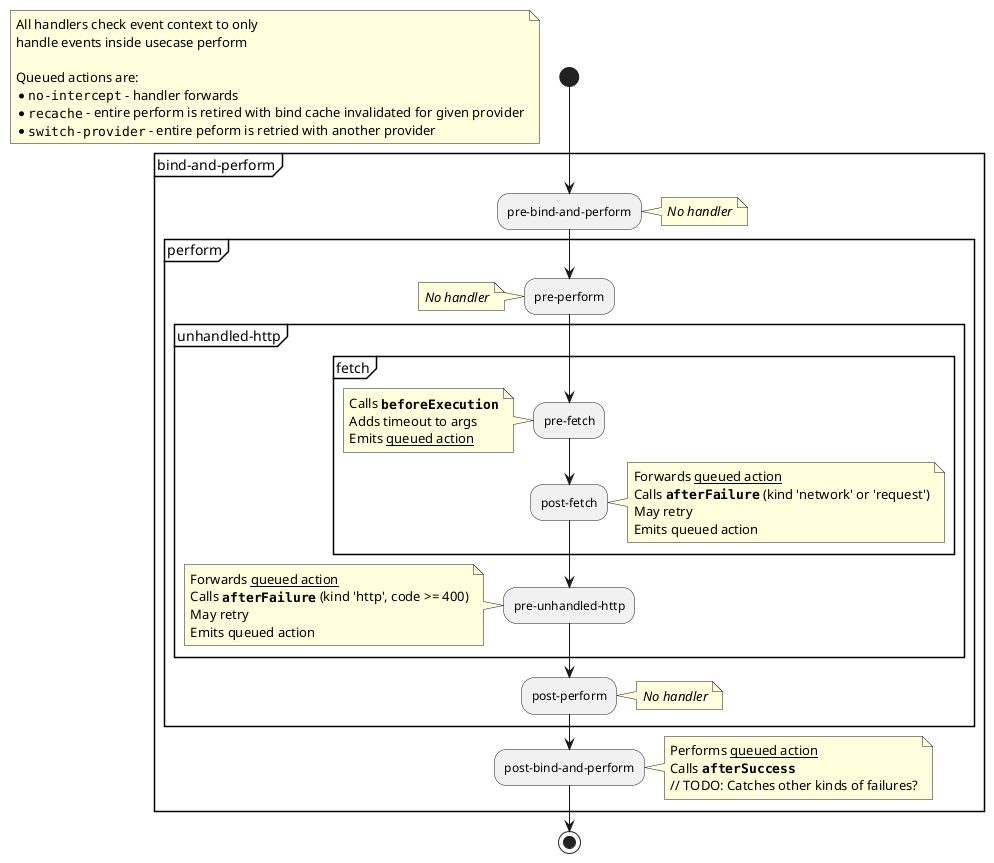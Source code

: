 @startuml

start

floating note
	All handlers check event context to only
	handle events inside usecase perform

	Queued actions are:
	* ""no-intercept"" - handler forwards
	* ""recache"" - entire perform is retired with bind cache invalidated for given provider
	* ""switch-provider"" - entire peform is retried with another provider
end note

partition bind-and-perform {
	:pre-bind-and-perform;
	note right
		//No handler//
	end note

	partition perform {
		:pre-perform;
		note left
			//No handler//
		end note

		partition unhandled-http {
			partition fetch {
				:pre-fetch;
				note left
					Calls **""beforeExecution""**
					Adds timeout to args
					Emits __queued action__
				end note

				:post-fetch;
				note right
					Forwards __queued action__
					Calls **""afterFailure""** (kind 'network' or 'request')
					May retry
					Emits queued action
				end note
			}
			:pre-unhandled-http;
			note left
				Forwards __queued action__
				Calls **""afterFailure""** (kind 'http', code >= 400)
				May retry
				Emits queued action
			end note
		}

		:post-perform;
		note right
			//No handler//
		end note
	}

	:post-bind-and-perform;
	note right
		Performs __queued action__
		Calls **""afterSuccess""**
		// TODO: Catches other kinds of failures?
	end note
}

stop

@enduml